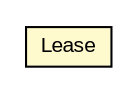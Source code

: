 #!/usr/local/bin/dot
#
# Class diagram 
# Generated by UMLGraph version 5.3 (http://www.umlgraph.org/)
#

digraph G {
	edge [fontname="arial",fontsize=10,labelfontname="arial",labelfontsize=10];
	node [fontname="arial",fontsize=10,shape=plaintext];
	nodesep=0.25;
	ranksep=0.5;
	// context.arch.discoverer.lease.Lease
	c54863 [label=<<table title="context.arch.discoverer.lease.Lease" border="0" cellborder="1" cellspacing="0" cellpadding="2" port="p" bgcolor="lemonChiffon" href="./Lease.html">
		<tr><td><table border="0" cellspacing="0" cellpadding="1">
<tr><td align="center" balign="center"> Lease </td></tr>
		</table></td></tr>
		</table>>, fontname="arial", fontcolor="black", fontsize=10.0];
}

